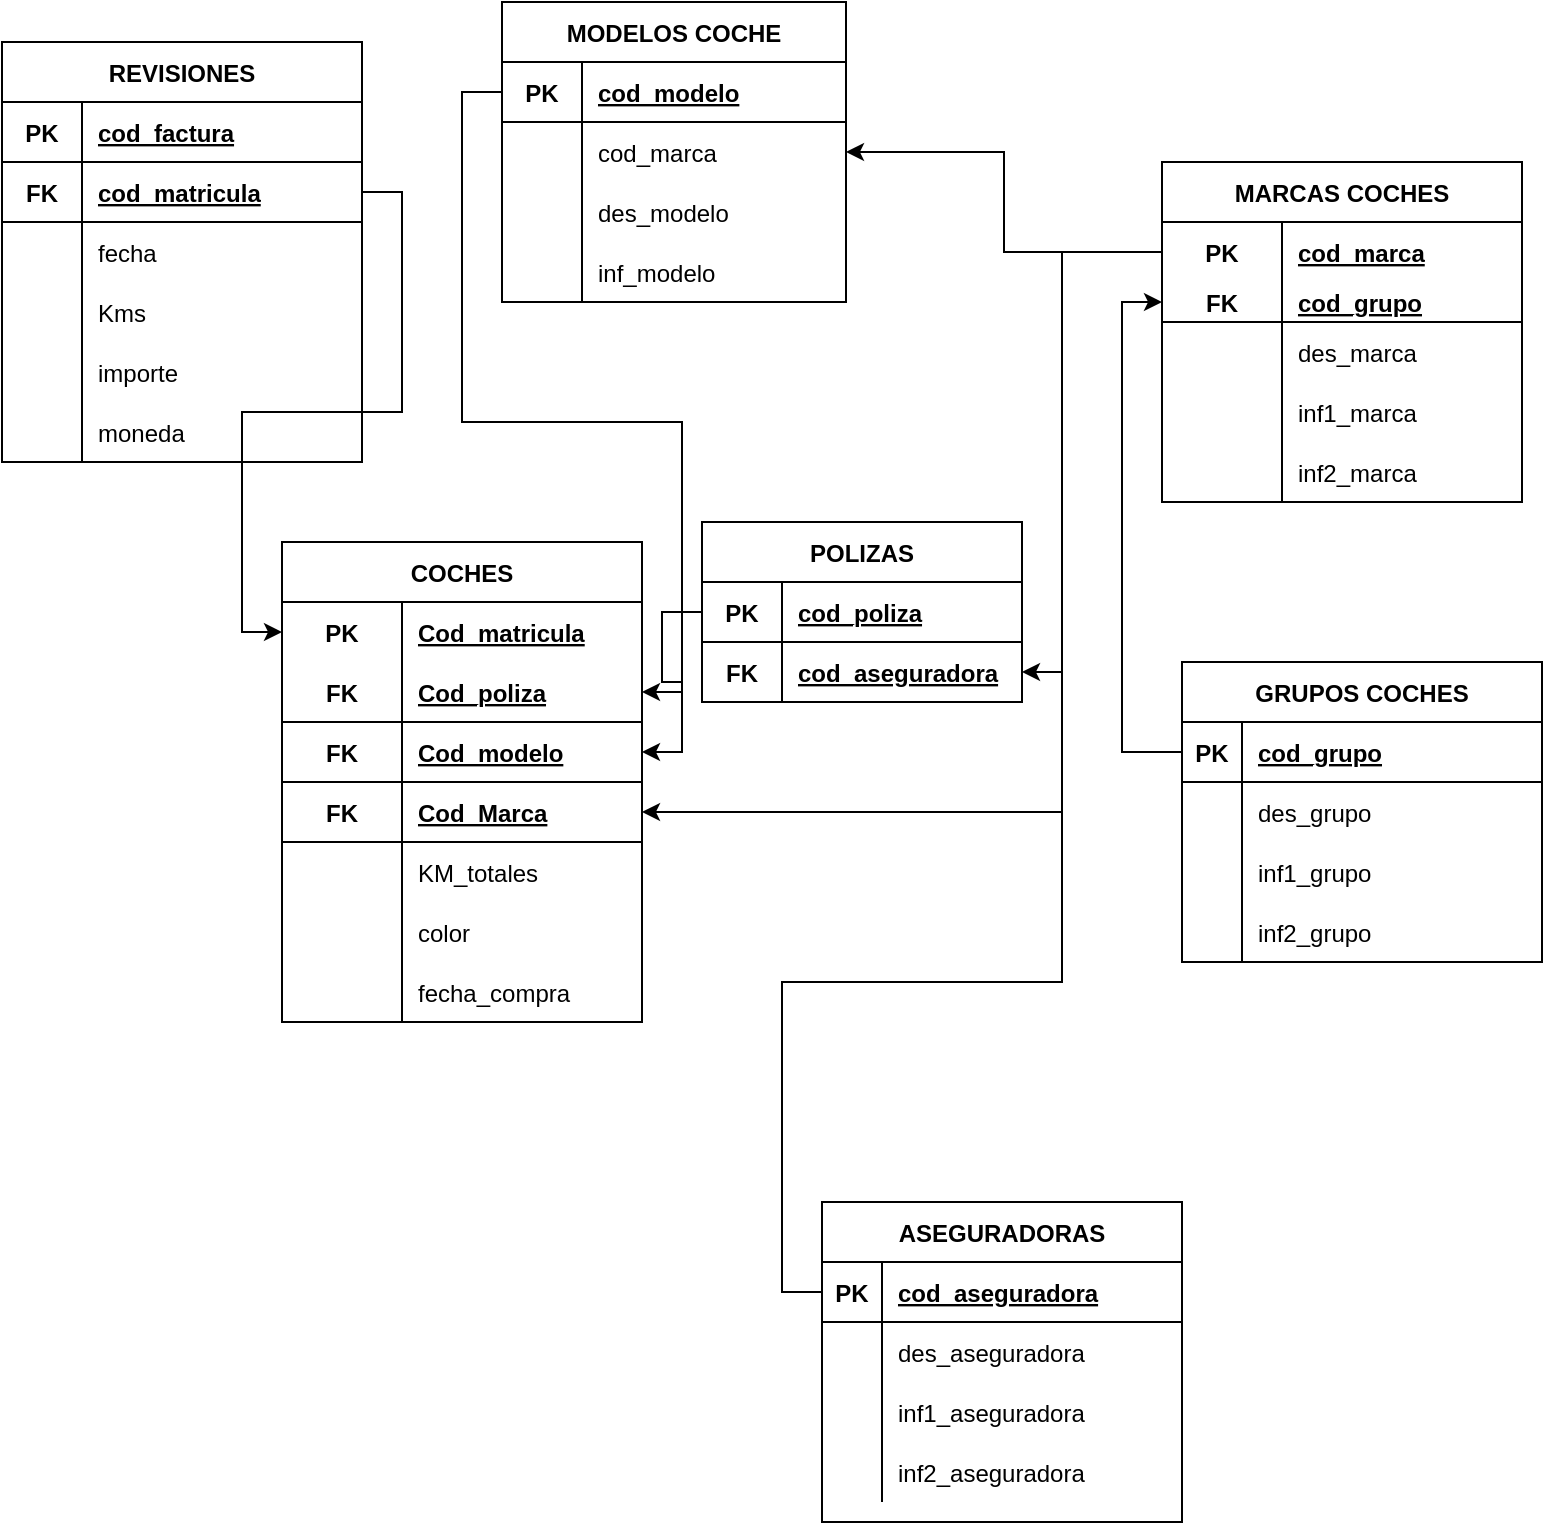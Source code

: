 <mxfile version="20.2.3" type="device"><diagram id="HoqMuOTvBUnwdnNJipwa" name="Página-1"><mxGraphModel dx="1098" dy="1068" grid="1" gridSize="10" guides="1" tooltips="1" connect="1" arrows="1" fold="1" page="1" pageScale="1" pageWidth="827" pageHeight="1169" math="0" shadow="0"><root><mxCell id="0"/><mxCell id="1" parent="0"/><mxCell id="Yu8NV_l4sas5mVXMDEY5-14" value="MARCAS COCHES" style="shape=table;startSize=30;container=1;collapsible=1;childLayout=tableLayout;fixedRows=1;rowLines=0;fontStyle=1;align=center;resizeLast=1;" parent="1" vertex="1"><mxGeometry x="620" y="90" width="180" height="170" as="geometry"/></mxCell><mxCell id="Yu8NV_l4sas5mVXMDEY5-15" value="" style="shape=tableRow;horizontal=0;startSize=0;swimlaneHead=0;swimlaneBody=0;fillColor=none;collapsible=0;dropTarget=0;points=[[0,0.5],[1,0.5]];portConstraint=eastwest;top=0;left=0;right=0;bottom=0;" parent="Yu8NV_l4sas5mVXMDEY5-14" vertex="1"><mxGeometry y="30" width="180" height="30" as="geometry"/></mxCell><mxCell id="Yu8NV_l4sas5mVXMDEY5-16" value="PK" style="shape=partialRectangle;connectable=0;fillColor=none;top=0;left=0;bottom=0;right=0;fontStyle=1;overflow=hidden;" parent="Yu8NV_l4sas5mVXMDEY5-15" vertex="1"><mxGeometry width="60" height="30" as="geometry"><mxRectangle width="60" height="30" as="alternateBounds"/></mxGeometry></mxCell><mxCell id="Yu8NV_l4sas5mVXMDEY5-17" value="cod_marca" style="shape=partialRectangle;connectable=0;fillColor=none;top=0;left=0;bottom=0;right=0;align=left;spacingLeft=6;fontStyle=5;overflow=hidden;" parent="Yu8NV_l4sas5mVXMDEY5-15" vertex="1"><mxGeometry x="60" width="120" height="30" as="geometry"><mxRectangle width="120" height="30" as="alternateBounds"/></mxGeometry></mxCell><mxCell id="1xPF7u3Y-n_e8bxICZpc-20" value="" style="shape=tableRow;horizontal=0;startSize=0;swimlaneHead=0;swimlaneBody=0;fillColor=none;collapsible=0;dropTarget=0;points=[[0,0.5],[1,0.5]];portConstraint=eastwest;top=0;left=0;right=0;bottom=1;" parent="Yu8NV_l4sas5mVXMDEY5-14" vertex="1"><mxGeometry y="60" width="180" height="20" as="geometry"/></mxCell><mxCell id="1xPF7u3Y-n_e8bxICZpc-21" value="FK" style="shape=partialRectangle;connectable=0;fillColor=none;top=0;left=0;bottom=0;right=0;fontStyle=1;overflow=hidden;" parent="1xPF7u3Y-n_e8bxICZpc-20" vertex="1"><mxGeometry width="60" height="20" as="geometry"><mxRectangle width="60" height="20" as="alternateBounds"/></mxGeometry></mxCell><mxCell id="1xPF7u3Y-n_e8bxICZpc-22" value="cod_grupo" style="shape=partialRectangle;connectable=0;fillColor=none;top=0;left=0;bottom=0;right=0;align=left;spacingLeft=6;fontStyle=5;overflow=hidden;" parent="1xPF7u3Y-n_e8bxICZpc-20" vertex="1"><mxGeometry x="60" width="120" height="20" as="geometry"><mxRectangle width="120" height="20" as="alternateBounds"/></mxGeometry></mxCell><mxCell id="Yu8NV_l4sas5mVXMDEY5-21" value="" style="shape=tableRow;horizontal=0;startSize=0;swimlaneHead=0;swimlaneBody=0;fillColor=none;collapsible=0;dropTarget=0;points=[[0,0.5],[1,0.5]];portConstraint=eastwest;top=0;left=0;right=0;bottom=0;" parent="Yu8NV_l4sas5mVXMDEY5-14" vertex="1"><mxGeometry y="80" width="180" height="30" as="geometry"/></mxCell><mxCell id="Yu8NV_l4sas5mVXMDEY5-22" value="" style="shape=partialRectangle;connectable=0;fillColor=none;top=0;left=0;bottom=0;right=0;editable=1;overflow=hidden;" parent="Yu8NV_l4sas5mVXMDEY5-21" vertex="1"><mxGeometry width="60" height="30" as="geometry"><mxRectangle width="60" height="30" as="alternateBounds"/></mxGeometry></mxCell><mxCell id="Yu8NV_l4sas5mVXMDEY5-23" value="des_marca" style="shape=partialRectangle;connectable=0;fillColor=none;top=0;left=0;bottom=0;right=0;align=left;spacingLeft=6;overflow=hidden;" parent="Yu8NV_l4sas5mVXMDEY5-21" vertex="1"><mxGeometry x="60" width="120" height="30" as="geometry"><mxRectangle width="120" height="30" as="alternateBounds"/></mxGeometry></mxCell><mxCell id="Yu8NV_l4sas5mVXMDEY5-24" value="" style="shape=tableRow;horizontal=0;startSize=0;swimlaneHead=0;swimlaneBody=0;fillColor=none;collapsible=0;dropTarget=0;points=[[0,0.5],[1,0.5]];portConstraint=eastwest;top=0;left=0;right=0;bottom=0;" parent="Yu8NV_l4sas5mVXMDEY5-14" vertex="1"><mxGeometry y="110" width="180" height="30" as="geometry"/></mxCell><mxCell id="Yu8NV_l4sas5mVXMDEY5-25" value="" style="shape=partialRectangle;connectable=0;fillColor=none;top=0;left=0;bottom=0;right=0;editable=1;overflow=hidden;" parent="Yu8NV_l4sas5mVXMDEY5-24" vertex="1"><mxGeometry width="60" height="30" as="geometry"><mxRectangle width="60" height="30" as="alternateBounds"/></mxGeometry></mxCell><mxCell id="Yu8NV_l4sas5mVXMDEY5-26" value="inf1_marca" style="shape=partialRectangle;connectable=0;fillColor=none;top=0;left=0;bottom=0;right=0;align=left;spacingLeft=6;overflow=hidden;" parent="Yu8NV_l4sas5mVXMDEY5-24" vertex="1"><mxGeometry x="60" width="120" height="30" as="geometry"><mxRectangle width="120" height="30" as="alternateBounds"/></mxGeometry></mxCell><mxCell id="vav5vQJh02YoaEkgQYAv-91" value="" style="shape=tableRow;horizontal=0;startSize=0;swimlaneHead=0;swimlaneBody=0;fillColor=none;collapsible=0;dropTarget=0;points=[[0,0.5],[1,0.5]];portConstraint=eastwest;top=0;left=0;right=0;bottom=0;" vertex="1" parent="Yu8NV_l4sas5mVXMDEY5-14"><mxGeometry y="140" width="180" height="30" as="geometry"/></mxCell><mxCell id="vav5vQJh02YoaEkgQYAv-92" value="" style="shape=partialRectangle;connectable=0;fillColor=none;top=0;left=0;bottom=0;right=0;editable=1;overflow=hidden;" vertex="1" parent="vav5vQJh02YoaEkgQYAv-91"><mxGeometry width="60" height="30" as="geometry"><mxRectangle width="60" height="30" as="alternateBounds"/></mxGeometry></mxCell><mxCell id="vav5vQJh02YoaEkgQYAv-93" value="inf2_marca" style="shape=partialRectangle;connectable=0;fillColor=none;top=0;left=0;bottom=0;right=0;align=left;spacingLeft=6;overflow=hidden;" vertex="1" parent="vav5vQJh02YoaEkgQYAv-91"><mxGeometry x="60" width="120" height="30" as="geometry"><mxRectangle width="120" height="30" as="alternateBounds"/></mxGeometry></mxCell><mxCell id="Yu8NV_l4sas5mVXMDEY5-28" value="POLIZAS" style="shape=table;startSize=30;container=1;collapsible=1;childLayout=tableLayout;fixedRows=1;rowLines=0;fontStyle=1;align=center;resizeLast=1;" parent="1" vertex="1"><mxGeometry x="390" y="270" width="160" height="90" as="geometry"/></mxCell><mxCell id="Yu8NV_l4sas5mVXMDEY5-29" value="" style="shape=tableRow;horizontal=0;startSize=0;swimlaneHead=0;swimlaneBody=0;fillColor=none;collapsible=0;dropTarget=0;points=[[0,0.5],[1,0.5]];portConstraint=eastwest;top=0;left=0;right=0;bottom=1;" parent="Yu8NV_l4sas5mVXMDEY5-28" vertex="1"><mxGeometry y="30" width="160" height="30" as="geometry"/></mxCell><mxCell id="Yu8NV_l4sas5mVXMDEY5-30" value="PK" style="shape=partialRectangle;connectable=0;fillColor=none;top=0;left=0;bottom=0;right=0;fontStyle=1;overflow=hidden;" parent="Yu8NV_l4sas5mVXMDEY5-29" vertex="1"><mxGeometry width="40" height="30" as="geometry"><mxRectangle width="40" height="30" as="alternateBounds"/></mxGeometry></mxCell><mxCell id="Yu8NV_l4sas5mVXMDEY5-31" value="cod_poliza" style="shape=partialRectangle;connectable=0;fillColor=none;top=0;left=0;bottom=0;right=0;align=left;spacingLeft=6;fontStyle=5;overflow=hidden;" parent="Yu8NV_l4sas5mVXMDEY5-29" vertex="1"><mxGeometry x="40" width="120" height="30" as="geometry"><mxRectangle width="120" height="30" as="alternateBounds"/></mxGeometry></mxCell><mxCell id="vav5vQJh02YoaEkgQYAv-88" value="" style="shape=tableRow;horizontal=0;startSize=0;swimlaneHead=0;swimlaneBody=0;fillColor=none;collapsible=0;dropTarget=0;points=[[0,0.5],[1,0.5]];portConstraint=eastwest;top=0;left=0;right=0;bottom=1;" vertex="1" parent="Yu8NV_l4sas5mVXMDEY5-28"><mxGeometry y="60" width="160" height="30" as="geometry"/></mxCell><mxCell id="vav5vQJh02YoaEkgQYAv-89" value="FK" style="shape=partialRectangle;connectable=0;fillColor=none;top=0;left=0;bottom=0;right=0;fontStyle=1;overflow=hidden;" vertex="1" parent="vav5vQJh02YoaEkgQYAv-88"><mxGeometry width="40" height="30" as="geometry"><mxRectangle width="40" height="30" as="alternateBounds"/></mxGeometry></mxCell><mxCell id="vav5vQJh02YoaEkgQYAv-90" value="cod_aseguradora" style="shape=partialRectangle;connectable=0;fillColor=none;top=0;left=0;bottom=0;right=0;align=left;spacingLeft=6;fontStyle=5;overflow=hidden;" vertex="1" parent="vav5vQJh02YoaEkgQYAv-88"><mxGeometry x="40" width="120" height="30" as="geometry"><mxRectangle width="120" height="30" as="alternateBounds"/></mxGeometry></mxCell><mxCell id="Yu8NV_l4sas5mVXMDEY5-45" value="MODELOS COCHE" style="shape=table;startSize=30;container=1;collapsible=1;childLayout=tableLayout;fixedRows=1;rowLines=0;fontStyle=1;align=center;resizeLast=1;" parent="1" vertex="1"><mxGeometry x="290" y="10" width="172" height="150" as="geometry"/></mxCell><mxCell id="Yu8NV_l4sas5mVXMDEY5-46" value="" style="shape=tableRow;horizontal=0;startSize=0;swimlaneHead=0;swimlaneBody=0;fillColor=none;collapsible=0;dropTarget=0;points=[[0,0.5],[1,0.5]];portConstraint=eastwest;top=0;left=0;right=0;bottom=1;" parent="Yu8NV_l4sas5mVXMDEY5-45" vertex="1"><mxGeometry y="30" width="172" height="30" as="geometry"/></mxCell><mxCell id="Yu8NV_l4sas5mVXMDEY5-47" value="PK" style="shape=partialRectangle;connectable=0;fillColor=none;top=0;left=0;bottom=0;right=0;fontStyle=1;overflow=hidden;" parent="Yu8NV_l4sas5mVXMDEY5-46" vertex="1"><mxGeometry width="40" height="30" as="geometry"><mxRectangle width="40" height="30" as="alternateBounds"/></mxGeometry></mxCell><mxCell id="Yu8NV_l4sas5mVXMDEY5-48" value="cod_modelo" style="shape=partialRectangle;connectable=0;fillColor=none;top=0;left=0;bottom=0;right=0;align=left;spacingLeft=6;fontStyle=5;overflow=hidden;" parent="Yu8NV_l4sas5mVXMDEY5-46" vertex="1"><mxGeometry x="40" width="132" height="30" as="geometry"><mxRectangle width="132" height="30" as="alternateBounds"/></mxGeometry></mxCell><mxCell id="Yu8NV_l4sas5mVXMDEY5-52" value="" style="shape=tableRow;horizontal=0;startSize=0;swimlaneHead=0;swimlaneBody=0;fillColor=none;collapsible=0;dropTarget=0;points=[[0,0.5],[1,0.5]];portConstraint=eastwest;top=0;left=0;right=0;bottom=0;" parent="Yu8NV_l4sas5mVXMDEY5-45" vertex="1"><mxGeometry y="60" width="172" height="30" as="geometry"/></mxCell><mxCell id="Yu8NV_l4sas5mVXMDEY5-53" value="" style="shape=partialRectangle;connectable=0;fillColor=none;top=0;left=0;bottom=0;right=0;editable=1;overflow=hidden;" parent="Yu8NV_l4sas5mVXMDEY5-52" vertex="1"><mxGeometry width="40" height="30" as="geometry"><mxRectangle width="40" height="30" as="alternateBounds"/></mxGeometry></mxCell><mxCell id="Yu8NV_l4sas5mVXMDEY5-54" value="cod_marca" style="shape=partialRectangle;connectable=0;fillColor=none;top=0;left=0;bottom=0;right=0;align=left;spacingLeft=6;overflow=hidden;" parent="Yu8NV_l4sas5mVXMDEY5-52" vertex="1"><mxGeometry x="40" width="132" height="30" as="geometry"><mxRectangle width="132" height="30" as="alternateBounds"/></mxGeometry></mxCell><mxCell id="vav5vQJh02YoaEkgQYAv-82" value="" style="shape=tableRow;horizontal=0;startSize=0;swimlaneHead=0;swimlaneBody=0;fillColor=none;collapsible=0;dropTarget=0;points=[[0,0.5],[1,0.5]];portConstraint=eastwest;top=0;left=0;right=0;bottom=0;" vertex="1" parent="Yu8NV_l4sas5mVXMDEY5-45"><mxGeometry y="90" width="172" height="30" as="geometry"/></mxCell><mxCell id="vav5vQJh02YoaEkgQYAv-83" value="" style="shape=partialRectangle;connectable=0;fillColor=none;top=0;left=0;bottom=0;right=0;editable=1;overflow=hidden;" vertex="1" parent="vav5vQJh02YoaEkgQYAv-82"><mxGeometry width="40" height="30" as="geometry"><mxRectangle width="40" height="30" as="alternateBounds"/></mxGeometry></mxCell><mxCell id="vav5vQJh02YoaEkgQYAv-84" value="des_modelo" style="shape=partialRectangle;connectable=0;fillColor=none;top=0;left=0;bottom=0;right=0;align=left;spacingLeft=6;overflow=hidden;" vertex="1" parent="vav5vQJh02YoaEkgQYAv-82"><mxGeometry x="40" width="132" height="30" as="geometry"><mxRectangle width="132" height="30" as="alternateBounds"/></mxGeometry></mxCell><mxCell id="vav5vQJh02YoaEkgQYAv-85" value="" style="shape=tableRow;horizontal=0;startSize=0;swimlaneHead=0;swimlaneBody=0;fillColor=none;collapsible=0;dropTarget=0;points=[[0,0.5],[1,0.5]];portConstraint=eastwest;top=0;left=0;right=0;bottom=0;" vertex="1" parent="Yu8NV_l4sas5mVXMDEY5-45"><mxGeometry y="120" width="172" height="30" as="geometry"/></mxCell><mxCell id="vav5vQJh02YoaEkgQYAv-86" value="" style="shape=partialRectangle;connectable=0;fillColor=none;top=0;left=0;bottom=0;right=0;editable=1;overflow=hidden;" vertex="1" parent="vav5vQJh02YoaEkgQYAv-85"><mxGeometry width="40" height="30" as="geometry"><mxRectangle width="40" height="30" as="alternateBounds"/></mxGeometry></mxCell><mxCell id="vav5vQJh02YoaEkgQYAv-87" value="inf_modelo" style="shape=partialRectangle;connectable=0;fillColor=none;top=0;left=0;bottom=0;right=0;align=left;spacingLeft=6;overflow=hidden;" vertex="1" parent="vav5vQJh02YoaEkgQYAv-85"><mxGeometry x="40" width="132" height="30" as="geometry"><mxRectangle width="132" height="30" as="alternateBounds"/></mxGeometry></mxCell><mxCell id="Yu8NV_l4sas5mVXMDEY5-62" style="edgeStyle=orthogonalEdgeStyle;rounded=0;orthogonalLoop=1;jettySize=auto;html=1;entryX=1;entryY=0.5;entryDx=0;entryDy=0;" parent="1" source="Yu8NV_l4sas5mVXMDEY5-15" edge="1"><mxGeometry relative="1" as="geometry"/></mxCell><mxCell id="1xPF7u3Y-n_e8bxICZpc-27" value="REVISIONES" style="shape=table;startSize=30;container=1;collapsible=1;childLayout=tableLayout;fixedRows=1;rowLines=0;fontStyle=1;align=center;resizeLast=1;" parent="1" vertex="1"><mxGeometry x="40" y="30" width="180" height="210" as="geometry"/></mxCell><mxCell id="1xPF7u3Y-n_e8bxICZpc-28" value="" style="shape=tableRow;horizontal=0;startSize=0;swimlaneHead=0;swimlaneBody=0;fillColor=none;collapsible=0;dropTarget=0;points=[[0,0.5],[1,0.5]];portConstraint=eastwest;top=0;left=0;right=0;bottom=1;" parent="1xPF7u3Y-n_e8bxICZpc-27" vertex="1"><mxGeometry y="30" width="180" height="30" as="geometry"/></mxCell><mxCell id="1xPF7u3Y-n_e8bxICZpc-29" value="PK" style="shape=partialRectangle;connectable=0;fillColor=none;top=0;left=0;bottom=0;right=0;fontStyle=1;overflow=hidden;" parent="1xPF7u3Y-n_e8bxICZpc-28" vertex="1"><mxGeometry width="40" height="30" as="geometry"><mxRectangle width="40" height="30" as="alternateBounds"/></mxGeometry></mxCell><mxCell id="1xPF7u3Y-n_e8bxICZpc-30" value="cod_factura" style="shape=partialRectangle;connectable=0;fillColor=none;top=0;left=0;bottom=0;right=0;align=left;spacingLeft=6;fontStyle=5;overflow=hidden;" parent="1xPF7u3Y-n_e8bxICZpc-28" vertex="1"><mxGeometry x="40" width="140" height="30" as="geometry"><mxRectangle width="140" height="30" as="alternateBounds"/></mxGeometry></mxCell><mxCell id="vav5vQJh02YoaEkgQYAv-59" value="" style="shape=tableRow;horizontal=0;startSize=0;swimlaneHead=0;swimlaneBody=0;fillColor=none;collapsible=0;dropTarget=0;points=[[0,0.5],[1,0.5]];portConstraint=eastwest;top=0;left=0;right=0;bottom=1;" vertex="1" parent="1xPF7u3Y-n_e8bxICZpc-27"><mxGeometry y="60" width="180" height="30" as="geometry"/></mxCell><mxCell id="vav5vQJh02YoaEkgQYAv-60" value="FK" style="shape=partialRectangle;connectable=0;fillColor=none;top=0;left=0;bottom=0;right=0;fontStyle=1;overflow=hidden;" vertex="1" parent="vav5vQJh02YoaEkgQYAv-59"><mxGeometry width="40" height="30" as="geometry"><mxRectangle width="40" height="30" as="alternateBounds"/></mxGeometry></mxCell><mxCell id="vav5vQJh02YoaEkgQYAv-61" value="cod_matricula" style="shape=partialRectangle;connectable=0;fillColor=none;top=0;left=0;bottom=0;right=0;align=left;spacingLeft=6;fontStyle=5;overflow=hidden;" vertex="1" parent="vav5vQJh02YoaEkgQYAv-59"><mxGeometry x="40" width="140" height="30" as="geometry"><mxRectangle width="140" height="30" as="alternateBounds"/></mxGeometry></mxCell><mxCell id="1xPF7u3Y-n_e8bxICZpc-31" value="" style="shape=tableRow;horizontal=0;startSize=0;swimlaneHead=0;swimlaneBody=0;fillColor=none;collapsible=0;dropTarget=0;points=[[0,0.5],[1,0.5]];portConstraint=eastwest;top=0;left=0;right=0;bottom=0;" parent="1xPF7u3Y-n_e8bxICZpc-27" vertex="1"><mxGeometry y="90" width="180" height="30" as="geometry"/></mxCell><mxCell id="1xPF7u3Y-n_e8bxICZpc-32" value="" style="shape=partialRectangle;connectable=0;fillColor=none;top=0;left=0;bottom=0;right=0;editable=1;overflow=hidden;" parent="1xPF7u3Y-n_e8bxICZpc-31" vertex="1"><mxGeometry width="40" height="30" as="geometry"><mxRectangle width="40" height="30" as="alternateBounds"/></mxGeometry></mxCell><mxCell id="1xPF7u3Y-n_e8bxICZpc-33" value="fecha" style="shape=partialRectangle;connectable=0;fillColor=none;top=0;left=0;bottom=0;right=0;align=left;spacingLeft=6;overflow=hidden;" parent="1xPF7u3Y-n_e8bxICZpc-31" vertex="1"><mxGeometry x="40" width="140" height="30" as="geometry"><mxRectangle width="140" height="30" as="alternateBounds"/></mxGeometry></mxCell><mxCell id="1xPF7u3Y-n_e8bxICZpc-34" value="" style="shape=tableRow;horizontal=0;startSize=0;swimlaneHead=0;swimlaneBody=0;fillColor=none;collapsible=0;dropTarget=0;points=[[0,0.5],[1,0.5]];portConstraint=eastwest;top=0;left=0;right=0;bottom=0;" parent="1xPF7u3Y-n_e8bxICZpc-27" vertex="1"><mxGeometry y="120" width="180" height="30" as="geometry"/></mxCell><mxCell id="1xPF7u3Y-n_e8bxICZpc-35" value="" style="shape=partialRectangle;connectable=0;fillColor=none;top=0;left=0;bottom=0;right=0;editable=1;overflow=hidden;" parent="1xPF7u3Y-n_e8bxICZpc-34" vertex="1"><mxGeometry width="40" height="30" as="geometry"><mxRectangle width="40" height="30" as="alternateBounds"/></mxGeometry></mxCell><mxCell id="1xPF7u3Y-n_e8bxICZpc-36" value="Kms" style="shape=partialRectangle;connectable=0;fillColor=none;top=0;left=0;bottom=0;right=0;align=left;spacingLeft=6;overflow=hidden;" parent="1xPF7u3Y-n_e8bxICZpc-34" vertex="1"><mxGeometry x="40" width="140" height="30" as="geometry"><mxRectangle width="140" height="30" as="alternateBounds"/></mxGeometry></mxCell><mxCell id="vav5vQJh02YoaEkgQYAv-65" value="" style="shape=tableRow;horizontal=0;startSize=0;swimlaneHead=0;swimlaneBody=0;fillColor=none;collapsible=0;dropTarget=0;points=[[0,0.5],[1,0.5]];portConstraint=eastwest;top=0;left=0;right=0;bottom=0;" vertex="1" parent="1xPF7u3Y-n_e8bxICZpc-27"><mxGeometry y="150" width="180" height="30" as="geometry"/></mxCell><mxCell id="vav5vQJh02YoaEkgQYAv-66" value="" style="shape=partialRectangle;connectable=0;fillColor=none;top=0;left=0;bottom=0;right=0;editable=1;overflow=hidden;" vertex="1" parent="vav5vQJh02YoaEkgQYAv-65"><mxGeometry width="40" height="30" as="geometry"><mxRectangle width="40" height="30" as="alternateBounds"/></mxGeometry></mxCell><mxCell id="vav5vQJh02YoaEkgQYAv-67" value="importe" style="shape=partialRectangle;connectable=0;fillColor=none;top=0;left=0;bottom=0;right=0;align=left;spacingLeft=6;overflow=hidden;" vertex="1" parent="vav5vQJh02YoaEkgQYAv-65"><mxGeometry x="40" width="140" height="30" as="geometry"><mxRectangle width="140" height="30" as="alternateBounds"/></mxGeometry></mxCell><mxCell id="vav5vQJh02YoaEkgQYAv-68" value="" style="shape=tableRow;horizontal=0;startSize=0;swimlaneHead=0;swimlaneBody=0;fillColor=none;collapsible=0;dropTarget=0;points=[[0,0.5],[1,0.5]];portConstraint=eastwest;top=0;left=0;right=0;bottom=0;" vertex="1" parent="1xPF7u3Y-n_e8bxICZpc-27"><mxGeometry y="180" width="180" height="30" as="geometry"/></mxCell><mxCell id="vav5vQJh02YoaEkgQYAv-69" value="" style="shape=partialRectangle;connectable=0;fillColor=none;top=0;left=0;bottom=0;right=0;editable=1;overflow=hidden;" vertex="1" parent="vav5vQJh02YoaEkgQYAv-68"><mxGeometry width="40" height="30" as="geometry"><mxRectangle width="40" height="30" as="alternateBounds"/></mxGeometry></mxCell><mxCell id="vav5vQJh02YoaEkgQYAv-70" value="moneda" style="shape=partialRectangle;connectable=0;fillColor=none;top=0;left=0;bottom=0;right=0;align=left;spacingLeft=6;overflow=hidden;" vertex="1" parent="vav5vQJh02YoaEkgQYAv-68"><mxGeometry x="40" width="140" height="30" as="geometry"><mxRectangle width="140" height="30" as="alternateBounds"/></mxGeometry></mxCell><mxCell id="vav5vQJh02YoaEkgQYAv-17" value="COCHES" style="shape=table;startSize=30;container=1;collapsible=1;childLayout=tableLayout;fixedRows=1;rowLines=0;fontStyle=1;align=center;resizeLast=1;" vertex="1" parent="1"><mxGeometry x="180" y="280" width="180" height="240" as="geometry"/></mxCell><mxCell id="vav5vQJh02YoaEkgQYAv-18" value="" style="shape=tableRow;horizontal=0;startSize=0;swimlaneHead=0;swimlaneBody=0;fillColor=none;collapsible=0;dropTarget=0;points=[[0,0.5],[1,0.5]];portConstraint=eastwest;top=0;left=0;right=0;bottom=0;" vertex="1" parent="vav5vQJh02YoaEkgQYAv-17"><mxGeometry y="30" width="180" height="30" as="geometry"/></mxCell><mxCell id="vav5vQJh02YoaEkgQYAv-19" value="PK" style="shape=partialRectangle;connectable=0;fillColor=none;top=0;left=0;bottom=0;right=0;fontStyle=1;overflow=hidden;" vertex="1" parent="vav5vQJh02YoaEkgQYAv-18"><mxGeometry width="60" height="30" as="geometry"><mxRectangle width="60" height="30" as="alternateBounds"/></mxGeometry></mxCell><mxCell id="vav5vQJh02YoaEkgQYAv-20" value="Cod_matricula" style="shape=partialRectangle;connectable=0;fillColor=none;top=0;left=0;bottom=0;right=0;align=left;spacingLeft=6;fontStyle=5;overflow=hidden;" vertex="1" parent="vav5vQJh02YoaEkgQYAv-18"><mxGeometry x="60" width="120" height="30" as="geometry"><mxRectangle width="120" height="30" as="alternateBounds"/></mxGeometry></mxCell><mxCell id="vav5vQJh02YoaEkgQYAv-21" value="" style="shape=tableRow;horizontal=0;startSize=0;swimlaneHead=0;swimlaneBody=0;fillColor=none;collapsible=0;dropTarget=0;points=[[0,0.5],[1,0.5]];portConstraint=eastwest;top=0;left=0;right=0;bottom=1;" vertex="1" parent="vav5vQJh02YoaEkgQYAv-17"><mxGeometry y="60" width="180" height="30" as="geometry"/></mxCell><mxCell id="vav5vQJh02YoaEkgQYAv-22" value="FK" style="shape=partialRectangle;connectable=0;fillColor=none;top=0;left=0;bottom=0;right=0;fontStyle=1;overflow=hidden;" vertex="1" parent="vav5vQJh02YoaEkgQYAv-21"><mxGeometry width="60" height="30" as="geometry"><mxRectangle width="60" height="30" as="alternateBounds"/></mxGeometry></mxCell><mxCell id="vav5vQJh02YoaEkgQYAv-23" value="Cod_poliza" style="shape=partialRectangle;connectable=0;fillColor=none;top=0;left=0;bottom=0;right=0;align=left;spacingLeft=6;fontStyle=5;overflow=hidden;" vertex="1" parent="vav5vQJh02YoaEkgQYAv-21"><mxGeometry x="60" width="120" height="30" as="geometry"><mxRectangle width="120" height="30" as="alternateBounds"/></mxGeometry></mxCell><mxCell id="vav5vQJh02YoaEkgQYAv-50" value="" style="shape=tableRow;horizontal=0;startSize=0;swimlaneHead=0;swimlaneBody=0;fillColor=none;collapsible=0;dropTarget=0;points=[[0,0.5],[1,0.5]];portConstraint=eastwest;top=0;left=0;right=0;bottom=1;" vertex="1" parent="vav5vQJh02YoaEkgQYAv-17"><mxGeometry y="90" width="180" height="30" as="geometry"/></mxCell><mxCell id="vav5vQJh02YoaEkgQYAv-51" value="FK" style="shape=partialRectangle;connectable=0;fillColor=none;top=0;left=0;bottom=0;right=0;fontStyle=1;overflow=hidden;" vertex="1" parent="vav5vQJh02YoaEkgQYAv-50"><mxGeometry width="60" height="30" as="geometry"><mxRectangle width="60" height="30" as="alternateBounds"/></mxGeometry></mxCell><mxCell id="vav5vQJh02YoaEkgQYAv-52" value="Cod_modelo" style="shape=partialRectangle;connectable=0;fillColor=none;top=0;left=0;bottom=0;right=0;align=left;spacingLeft=6;fontStyle=5;overflow=hidden;" vertex="1" parent="vav5vQJh02YoaEkgQYAv-50"><mxGeometry x="60" width="120" height="30" as="geometry"><mxRectangle width="120" height="30" as="alternateBounds"/></mxGeometry></mxCell><mxCell id="vav5vQJh02YoaEkgQYAv-47" value="" style="shape=tableRow;horizontal=0;startSize=0;swimlaneHead=0;swimlaneBody=0;fillColor=none;collapsible=0;dropTarget=0;points=[[0,0.5],[1,0.5]];portConstraint=eastwest;top=0;left=0;right=0;bottom=1;" vertex="1" parent="vav5vQJh02YoaEkgQYAv-17"><mxGeometry y="120" width="180" height="30" as="geometry"/></mxCell><mxCell id="vav5vQJh02YoaEkgQYAv-48" value="FK" style="shape=partialRectangle;connectable=0;fillColor=none;top=0;left=0;bottom=0;right=0;fontStyle=1;overflow=hidden;" vertex="1" parent="vav5vQJh02YoaEkgQYAv-47"><mxGeometry width="60" height="30" as="geometry"><mxRectangle width="60" height="30" as="alternateBounds"/></mxGeometry></mxCell><mxCell id="vav5vQJh02YoaEkgQYAv-49" value="Cod_Marca" style="shape=partialRectangle;connectable=0;fillColor=none;top=0;left=0;bottom=0;right=0;align=left;spacingLeft=6;fontStyle=5;overflow=hidden;" vertex="1" parent="vav5vQJh02YoaEkgQYAv-47"><mxGeometry x="60" width="120" height="30" as="geometry"><mxRectangle width="120" height="30" as="alternateBounds"/></mxGeometry></mxCell><mxCell id="vav5vQJh02YoaEkgQYAv-24" value="" style="shape=tableRow;horizontal=0;startSize=0;swimlaneHead=0;swimlaneBody=0;fillColor=none;collapsible=0;dropTarget=0;points=[[0,0.5],[1,0.5]];portConstraint=eastwest;top=0;left=0;right=0;bottom=0;" vertex="1" parent="vav5vQJh02YoaEkgQYAv-17"><mxGeometry y="150" width="180" height="30" as="geometry"/></mxCell><mxCell id="vav5vQJh02YoaEkgQYAv-25" value="" style="shape=partialRectangle;connectable=0;fillColor=none;top=0;left=0;bottom=0;right=0;editable=1;overflow=hidden;" vertex="1" parent="vav5vQJh02YoaEkgQYAv-24"><mxGeometry width="60" height="30" as="geometry"><mxRectangle width="60" height="30" as="alternateBounds"/></mxGeometry></mxCell><mxCell id="vav5vQJh02YoaEkgQYAv-26" value="KM_totales" style="shape=partialRectangle;connectable=0;fillColor=none;top=0;left=0;bottom=0;right=0;align=left;spacingLeft=6;overflow=hidden;" vertex="1" parent="vav5vQJh02YoaEkgQYAv-24"><mxGeometry x="60" width="120" height="30" as="geometry"><mxRectangle width="120" height="30" as="alternateBounds"/></mxGeometry></mxCell><mxCell id="vav5vQJh02YoaEkgQYAv-27" value="" style="shape=tableRow;horizontal=0;startSize=0;swimlaneHead=0;swimlaneBody=0;fillColor=none;collapsible=0;dropTarget=0;points=[[0,0.5],[1,0.5]];portConstraint=eastwest;top=0;left=0;right=0;bottom=0;" vertex="1" parent="vav5vQJh02YoaEkgQYAv-17"><mxGeometry y="180" width="180" height="30" as="geometry"/></mxCell><mxCell id="vav5vQJh02YoaEkgQYAv-28" value="" style="shape=partialRectangle;connectable=0;fillColor=none;top=0;left=0;bottom=0;right=0;editable=1;overflow=hidden;" vertex="1" parent="vav5vQJh02YoaEkgQYAv-27"><mxGeometry width="60" height="30" as="geometry"><mxRectangle width="60" height="30" as="alternateBounds"/></mxGeometry></mxCell><mxCell id="vav5vQJh02YoaEkgQYAv-29" value="color" style="shape=partialRectangle;connectable=0;fillColor=none;top=0;left=0;bottom=0;right=0;align=left;spacingLeft=6;overflow=hidden;" vertex="1" parent="vav5vQJh02YoaEkgQYAv-27"><mxGeometry x="60" width="120" height="30" as="geometry"><mxRectangle width="120" height="30" as="alternateBounds"/></mxGeometry></mxCell><mxCell id="vav5vQJh02YoaEkgQYAv-53" value="" style="shape=tableRow;horizontal=0;startSize=0;swimlaneHead=0;swimlaneBody=0;fillColor=none;collapsible=0;dropTarget=0;points=[[0,0.5],[1,0.5]];portConstraint=eastwest;top=0;left=0;right=0;bottom=0;" vertex="1" parent="vav5vQJh02YoaEkgQYAv-17"><mxGeometry y="210" width="180" height="30" as="geometry"/></mxCell><mxCell id="vav5vQJh02YoaEkgQYAv-54" value="" style="shape=partialRectangle;connectable=0;fillColor=none;top=0;left=0;bottom=0;right=0;editable=1;overflow=hidden;" vertex="1" parent="vav5vQJh02YoaEkgQYAv-53"><mxGeometry width="60" height="30" as="geometry"><mxRectangle width="60" height="30" as="alternateBounds"/></mxGeometry></mxCell><mxCell id="vav5vQJh02YoaEkgQYAv-55" value="fecha_compra" style="shape=partialRectangle;connectable=0;fillColor=none;top=0;left=0;bottom=0;right=0;align=left;spacingLeft=6;overflow=hidden;" vertex="1" parent="vav5vQJh02YoaEkgQYAv-53"><mxGeometry x="60" width="120" height="30" as="geometry"><mxRectangle width="120" height="30" as="alternateBounds"/></mxGeometry></mxCell><mxCell id="vav5vQJh02YoaEkgQYAv-120" value="GRUPOS COCHES" style="shape=table;startSize=30;container=1;collapsible=1;childLayout=tableLayout;fixedRows=1;rowLines=0;fontStyle=1;align=center;resizeLast=1;" vertex="1" parent="1"><mxGeometry x="630" y="340" width="180" height="150" as="geometry"/></mxCell><mxCell id="vav5vQJh02YoaEkgQYAv-121" value="" style="shape=tableRow;horizontal=0;startSize=0;swimlaneHead=0;swimlaneBody=0;fillColor=none;collapsible=0;dropTarget=0;points=[[0,0.5],[1,0.5]];portConstraint=eastwest;top=0;left=0;right=0;bottom=1;" vertex="1" parent="vav5vQJh02YoaEkgQYAv-120"><mxGeometry y="30" width="180" height="30" as="geometry"/></mxCell><mxCell id="vav5vQJh02YoaEkgQYAv-122" value="PK" style="shape=partialRectangle;connectable=0;fillColor=none;top=0;left=0;bottom=0;right=0;fontStyle=1;overflow=hidden;" vertex="1" parent="vav5vQJh02YoaEkgQYAv-121"><mxGeometry width="30" height="30" as="geometry"><mxRectangle width="30" height="30" as="alternateBounds"/></mxGeometry></mxCell><mxCell id="vav5vQJh02YoaEkgQYAv-123" value="cod_grupo" style="shape=partialRectangle;connectable=0;fillColor=none;top=0;left=0;bottom=0;right=0;align=left;spacingLeft=6;fontStyle=5;overflow=hidden;" vertex="1" parent="vav5vQJh02YoaEkgQYAv-121"><mxGeometry x="30" width="150" height="30" as="geometry"><mxRectangle width="150" height="30" as="alternateBounds"/></mxGeometry></mxCell><mxCell id="vav5vQJh02YoaEkgQYAv-124" value="" style="shape=tableRow;horizontal=0;startSize=0;swimlaneHead=0;swimlaneBody=0;fillColor=none;collapsible=0;dropTarget=0;points=[[0,0.5],[1,0.5]];portConstraint=eastwest;top=0;left=0;right=0;bottom=0;" vertex="1" parent="vav5vQJh02YoaEkgQYAv-120"><mxGeometry y="60" width="180" height="30" as="geometry"/></mxCell><mxCell id="vav5vQJh02YoaEkgQYAv-125" value="" style="shape=partialRectangle;connectable=0;fillColor=none;top=0;left=0;bottom=0;right=0;editable=1;overflow=hidden;" vertex="1" parent="vav5vQJh02YoaEkgQYAv-124"><mxGeometry width="30" height="30" as="geometry"><mxRectangle width="30" height="30" as="alternateBounds"/></mxGeometry></mxCell><mxCell id="vav5vQJh02YoaEkgQYAv-126" value="des_grupo" style="shape=partialRectangle;connectable=0;fillColor=none;top=0;left=0;bottom=0;right=0;align=left;spacingLeft=6;overflow=hidden;" vertex="1" parent="vav5vQJh02YoaEkgQYAv-124"><mxGeometry x="30" width="150" height="30" as="geometry"><mxRectangle width="150" height="30" as="alternateBounds"/></mxGeometry></mxCell><mxCell id="vav5vQJh02YoaEkgQYAv-127" value="" style="shape=tableRow;horizontal=0;startSize=0;swimlaneHead=0;swimlaneBody=0;fillColor=none;collapsible=0;dropTarget=0;points=[[0,0.5],[1,0.5]];portConstraint=eastwest;top=0;left=0;right=0;bottom=0;" vertex="1" parent="vav5vQJh02YoaEkgQYAv-120"><mxGeometry y="90" width="180" height="30" as="geometry"/></mxCell><mxCell id="vav5vQJh02YoaEkgQYAv-128" value="" style="shape=partialRectangle;connectable=0;fillColor=none;top=0;left=0;bottom=0;right=0;editable=1;overflow=hidden;" vertex="1" parent="vav5vQJh02YoaEkgQYAv-127"><mxGeometry width="30" height="30" as="geometry"><mxRectangle width="30" height="30" as="alternateBounds"/></mxGeometry></mxCell><mxCell id="vav5vQJh02YoaEkgQYAv-129" value="inf1_grupo" style="shape=partialRectangle;connectable=0;fillColor=none;top=0;left=0;bottom=0;right=0;align=left;spacingLeft=6;overflow=hidden;" vertex="1" parent="vav5vQJh02YoaEkgQYAv-127"><mxGeometry x="30" width="150" height="30" as="geometry"><mxRectangle width="150" height="30" as="alternateBounds"/></mxGeometry></mxCell><mxCell id="vav5vQJh02YoaEkgQYAv-130" value="" style="shape=tableRow;horizontal=0;startSize=0;swimlaneHead=0;swimlaneBody=0;fillColor=none;collapsible=0;dropTarget=0;points=[[0,0.5],[1,0.5]];portConstraint=eastwest;top=0;left=0;right=0;bottom=0;" vertex="1" parent="vav5vQJh02YoaEkgQYAv-120"><mxGeometry y="120" width="180" height="30" as="geometry"/></mxCell><mxCell id="vav5vQJh02YoaEkgQYAv-131" value="" style="shape=partialRectangle;connectable=0;fillColor=none;top=0;left=0;bottom=0;right=0;editable=1;overflow=hidden;" vertex="1" parent="vav5vQJh02YoaEkgQYAv-130"><mxGeometry width="30" height="30" as="geometry"><mxRectangle width="30" height="30" as="alternateBounds"/></mxGeometry></mxCell><mxCell id="vav5vQJh02YoaEkgQYAv-132" value="inf2_grupo" style="shape=partialRectangle;connectable=0;fillColor=none;top=0;left=0;bottom=0;right=0;align=left;spacingLeft=6;overflow=hidden;" vertex="1" parent="vav5vQJh02YoaEkgQYAv-130"><mxGeometry x="30" width="150" height="30" as="geometry"><mxRectangle width="150" height="30" as="alternateBounds"/></mxGeometry></mxCell><mxCell id="vav5vQJh02YoaEkgQYAv-133" value="ASEGURADORAS" style="shape=table;startSize=30;container=1;collapsible=1;childLayout=tableLayout;fixedRows=1;rowLines=0;fontStyle=1;align=center;resizeLast=1;" vertex="1" parent="1"><mxGeometry x="450" y="610" width="180" height="160" as="geometry"/></mxCell><mxCell id="vav5vQJh02YoaEkgQYAv-134" value="" style="shape=tableRow;horizontal=0;startSize=0;swimlaneHead=0;swimlaneBody=0;fillColor=none;collapsible=0;dropTarget=0;points=[[0,0.5],[1,0.5]];portConstraint=eastwest;top=0;left=0;right=0;bottom=1;" vertex="1" parent="vav5vQJh02YoaEkgQYAv-133"><mxGeometry y="30" width="180" height="30" as="geometry"/></mxCell><mxCell id="vav5vQJh02YoaEkgQYAv-135" value="PK" style="shape=partialRectangle;connectable=0;fillColor=none;top=0;left=0;bottom=0;right=0;fontStyle=1;overflow=hidden;" vertex="1" parent="vav5vQJh02YoaEkgQYAv-134"><mxGeometry width="30" height="30" as="geometry"><mxRectangle width="30" height="30" as="alternateBounds"/></mxGeometry></mxCell><mxCell id="vav5vQJh02YoaEkgQYAv-136" value="cod_aseguradora" style="shape=partialRectangle;connectable=0;fillColor=none;top=0;left=0;bottom=0;right=0;align=left;spacingLeft=6;fontStyle=5;overflow=hidden;" vertex="1" parent="vav5vQJh02YoaEkgQYAv-134"><mxGeometry x="30" width="150" height="30" as="geometry"><mxRectangle width="150" height="30" as="alternateBounds"/></mxGeometry></mxCell><mxCell id="vav5vQJh02YoaEkgQYAv-137" value="" style="shape=tableRow;horizontal=0;startSize=0;swimlaneHead=0;swimlaneBody=0;fillColor=none;collapsible=0;dropTarget=0;points=[[0,0.5],[1,0.5]];portConstraint=eastwest;top=0;left=0;right=0;bottom=0;" vertex="1" parent="vav5vQJh02YoaEkgQYAv-133"><mxGeometry y="60" width="180" height="30" as="geometry"/></mxCell><mxCell id="vav5vQJh02YoaEkgQYAv-138" value="" style="shape=partialRectangle;connectable=0;fillColor=none;top=0;left=0;bottom=0;right=0;editable=1;overflow=hidden;" vertex="1" parent="vav5vQJh02YoaEkgQYAv-137"><mxGeometry width="30" height="30" as="geometry"><mxRectangle width="30" height="30" as="alternateBounds"/></mxGeometry></mxCell><mxCell id="vav5vQJh02YoaEkgQYAv-139" value="des_aseguradora" style="shape=partialRectangle;connectable=0;fillColor=none;top=0;left=0;bottom=0;right=0;align=left;spacingLeft=6;overflow=hidden;" vertex="1" parent="vav5vQJh02YoaEkgQYAv-137"><mxGeometry x="30" width="150" height="30" as="geometry"><mxRectangle width="150" height="30" as="alternateBounds"/></mxGeometry></mxCell><mxCell id="vav5vQJh02YoaEkgQYAv-140" value="" style="shape=tableRow;horizontal=0;startSize=0;swimlaneHead=0;swimlaneBody=0;fillColor=none;collapsible=0;dropTarget=0;points=[[0,0.5],[1,0.5]];portConstraint=eastwest;top=0;left=0;right=0;bottom=0;" vertex="1" parent="vav5vQJh02YoaEkgQYAv-133"><mxGeometry y="90" width="180" height="30" as="geometry"/></mxCell><mxCell id="vav5vQJh02YoaEkgQYAv-141" value="" style="shape=partialRectangle;connectable=0;fillColor=none;top=0;left=0;bottom=0;right=0;editable=1;overflow=hidden;" vertex="1" parent="vav5vQJh02YoaEkgQYAv-140"><mxGeometry width="30" height="30" as="geometry"><mxRectangle width="30" height="30" as="alternateBounds"/></mxGeometry></mxCell><mxCell id="vav5vQJh02YoaEkgQYAv-142" value="inf1_aseguradora" style="shape=partialRectangle;connectable=0;fillColor=none;top=0;left=0;bottom=0;right=0;align=left;spacingLeft=6;overflow=hidden;" vertex="1" parent="vav5vQJh02YoaEkgQYAv-140"><mxGeometry x="30" width="150" height="30" as="geometry"><mxRectangle width="150" height="30" as="alternateBounds"/></mxGeometry></mxCell><mxCell id="vav5vQJh02YoaEkgQYAv-143" value="" style="shape=tableRow;horizontal=0;startSize=0;swimlaneHead=0;swimlaneBody=0;fillColor=none;collapsible=0;dropTarget=0;points=[[0,0.5],[1,0.5]];portConstraint=eastwest;top=0;left=0;right=0;bottom=0;" vertex="1" parent="vav5vQJh02YoaEkgQYAv-133"><mxGeometry y="120" width="180" height="30" as="geometry"/></mxCell><mxCell id="vav5vQJh02YoaEkgQYAv-144" value="" style="shape=partialRectangle;connectable=0;fillColor=none;top=0;left=0;bottom=0;right=0;editable=1;overflow=hidden;" vertex="1" parent="vav5vQJh02YoaEkgQYAv-143"><mxGeometry width="30" height="30" as="geometry"><mxRectangle width="30" height="30" as="alternateBounds"/></mxGeometry></mxCell><mxCell id="vav5vQJh02YoaEkgQYAv-145" value="inf2_aseguradora" style="shape=partialRectangle;connectable=0;fillColor=none;top=0;left=0;bottom=0;right=0;align=left;spacingLeft=6;overflow=hidden;" vertex="1" parent="vav5vQJh02YoaEkgQYAv-143"><mxGeometry x="30" width="150" height="30" as="geometry"><mxRectangle width="150" height="30" as="alternateBounds"/></mxGeometry></mxCell><mxCell id="vav5vQJh02YoaEkgQYAv-155" style="edgeStyle=orthogonalEdgeStyle;rounded=0;orthogonalLoop=1;jettySize=auto;html=1;" edge="1" parent="1" source="vav5vQJh02YoaEkgQYAv-59" target="vav5vQJh02YoaEkgQYAv-18"><mxGeometry relative="1" as="geometry"/></mxCell><mxCell id="vav5vQJh02YoaEkgQYAv-156" style="edgeStyle=orthogonalEdgeStyle;rounded=0;orthogonalLoop=1;jettySize=auto;html=1;entryX=0;entryY=0.5;entryDx=0;entryDy=0;" edge="1" parent="1" source="vav5vQJh02YoaEkgQYAv-121" target="1xPF7u3Y-n_e8bxICZpc-20"><mxGeometry relative="1" as="geometry"/></mxCell><mxCell id="vav5vQJh02YoaEkgQYAv-157" style="edgeStyle=orthogonalEdgeStyle;rounded=0;orthogonalLoop=1;jettySize=auto;html=1;" edge="1" parent="1" source="Yu8NV_l4sas5mVXMDEY5-15" target="vav5vQJh02YoaEkgQYAv-47"><mxGeometry relative="1" as="geometry"><Array as="points"><mxPoint x="570" y="135"/><mxPoint x="570" y="415"/></Array></mxGeometry></mxCell><mxCell id="vav5vQJh02YoaEkgQYAv-158" style="edgeStyle=orthogonalEdgeStyle;rounded=0;orthogonalLoop=1;jettySize=auto;html=1;" edge="1" parent="1" source="Yu8NV_l4sas5mVXMDEY5-46" target="vav5vQJh02YoaEkgQYAv-50"><mxGeometry relative="1" as="geometry"/></mxCell><mxCell id="vav5vQJh02YoaEkgQYAv-159" style="edgeStyle=orthogonalEdgeStyle;rounded=0;orthogonalLoop=1;jettySize=auto;html=1;" edge="1" parent="1" source="Yu8NV_l4sas5mVXMDEY5-29" target="vav5vQJh02YoaEkgQYAv-21"><mxGeometry relative="1" as="geometry"/></mxCell><mxCell id="vav5vQJh02YoaEkgQYAv-160" style="edgeStyle=orthogonalEdgeStyle;rounded=0;orthogonalLoop=1;jettySize=auto;html=1;" edge="1" parent="1" source="vav5vQJh02YoaEkgQYAv-134" target="vav5vQJh02YoaEkgQYAv-88"><mxGeometry relative="1" as="geometry"/></mxCell><mxCell id="vav5vQJh02YoaEkgQYAv-161" style="edgeStyle=orthogonalEdgeStyle;rounded=0;orthogonalLoop=1;jettySize=auto;html=1;" edge="1" parent="1" source="Yu8NV_l4sas5mVXMDEY5-15" target="Yu8NV_l4sas5mVXMDEY5-52"><mxGeometry relative="1" as="geometry"/></mxCell></root></mxGraphModel></diagram></mxfile>